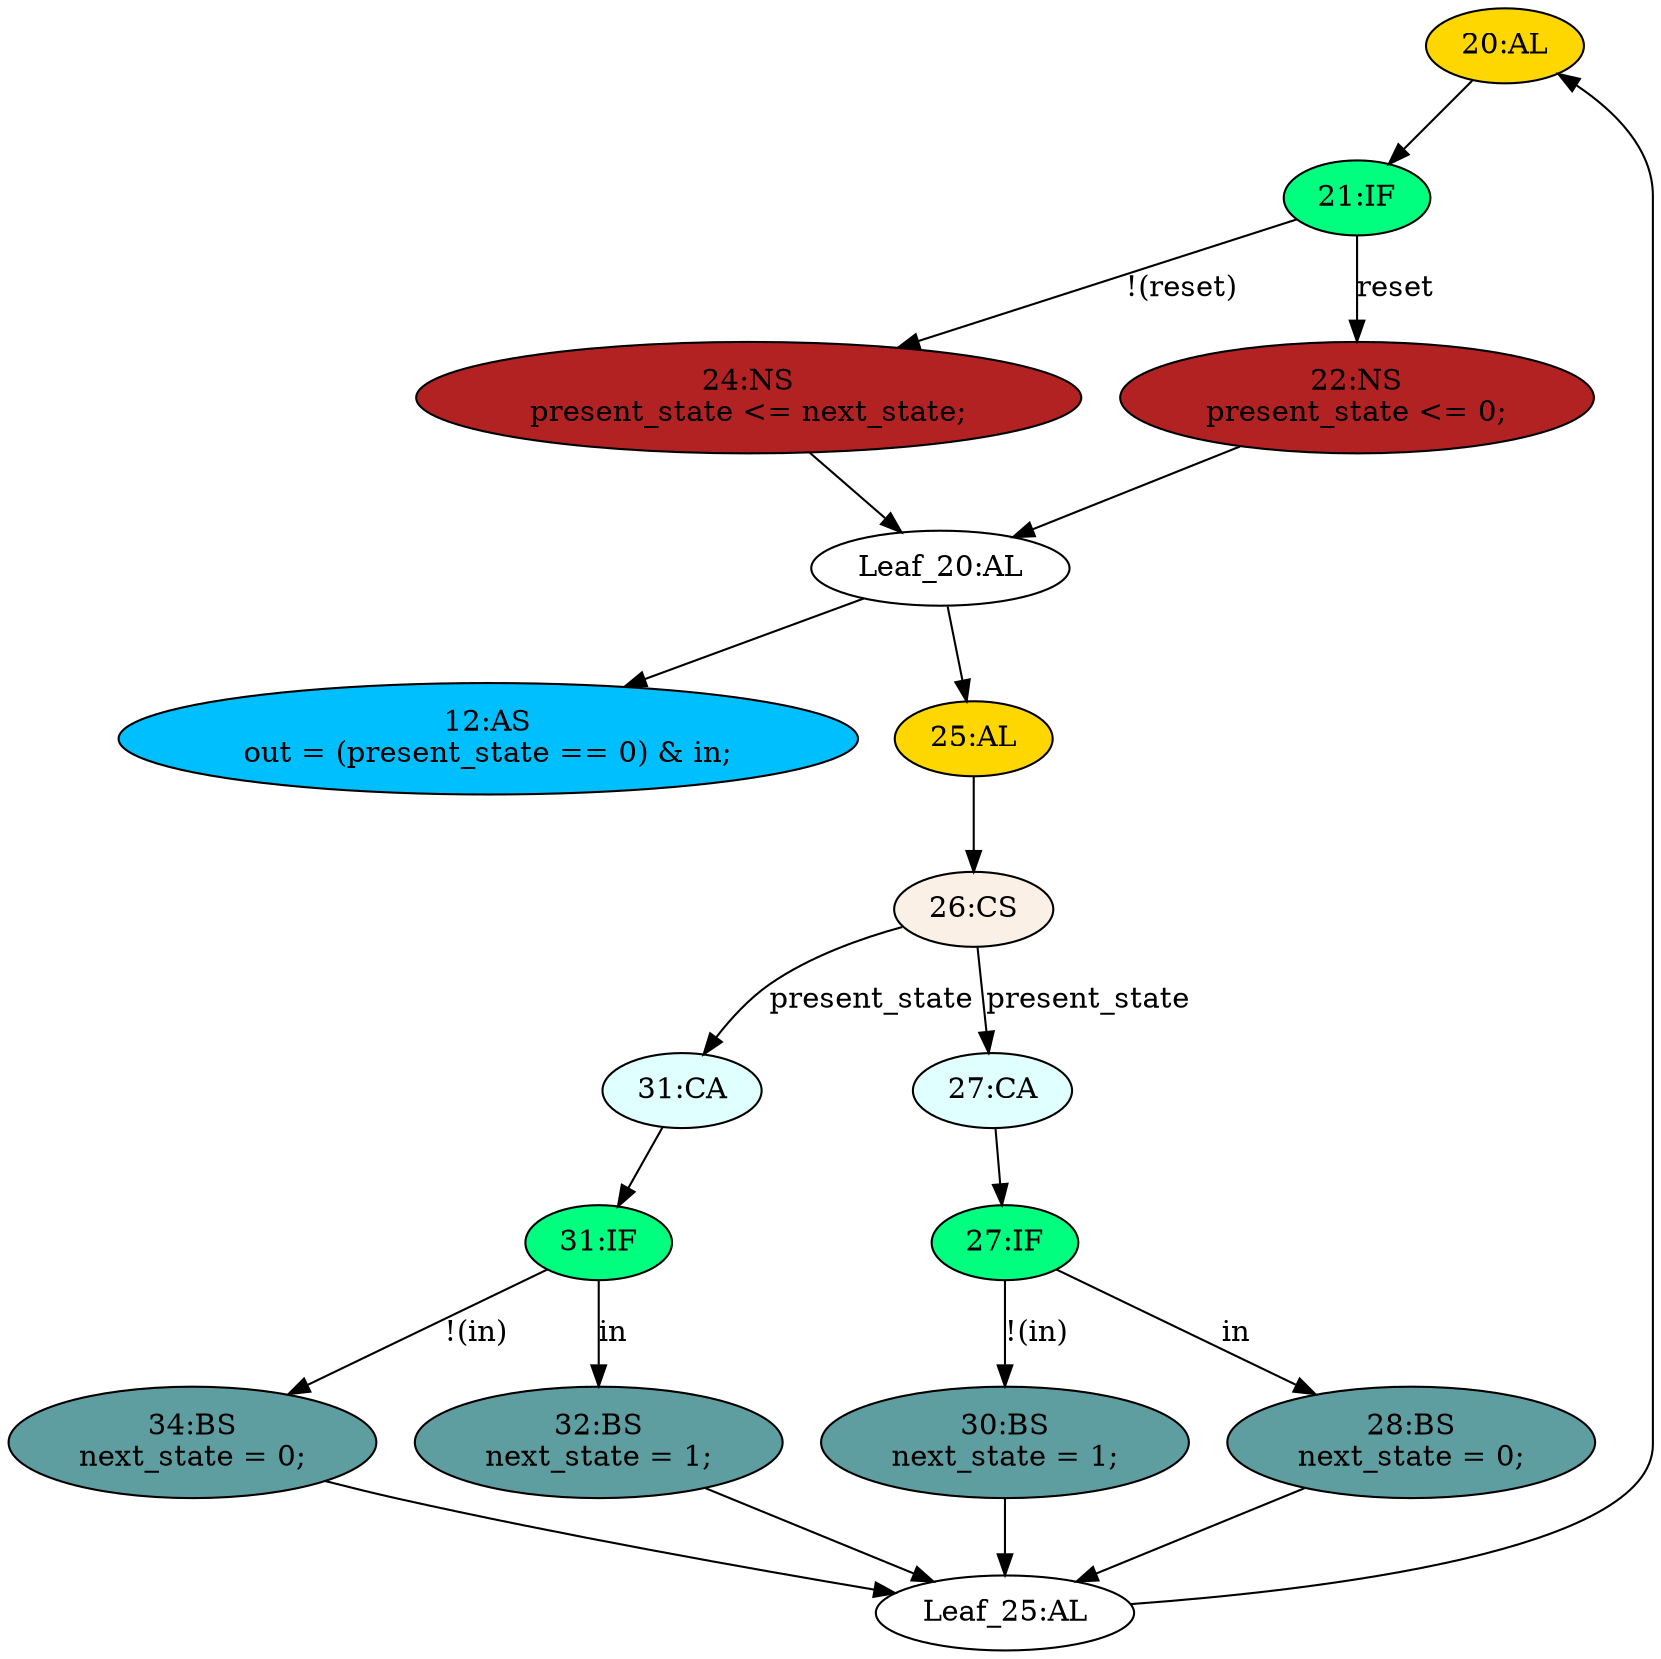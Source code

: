 strict digraph "compose( ,  )" {
	node [label="\N"];
	"20:AL"	[ast="<pyverilog.vparser.ast.Always object at 0x7f2cd10e3210>",
		clk_sens=True,
		fillcolor=gold,
		label="20:AL",
		sens="['clk']",
		statements="[]",
		style=filled,
		typ=Always,
		use_var="['reset', 'next_state']"];
	"21:IF"	[ast="<pyverilog.vparser.ast.IfStatement object at 0x7f2cd10f1550>",
		fillcolor=springgreen,
		label="21:IF",
		statements="[]",
		style=filled,
		typ=IfStatement];
	"20:AL" -> "21:IF"	[cond="[]",
		lineno=None];
	"27:IF"	[ast="<pyverilog.vparser.ast.IfStatement object at 0x7f2cd10e6290>",
		fillcolor=springgreen,
		label="27:IF",
		statements="[]",
		style=filled,
		typ=IfStatement];
	"30:BS"	[ast="<pyverilog.vparser.ast.BlockingSubstitution object at 0x7f2cd1160950>",
		fillcolor=cadetblue,
		label="30:BS
next_state = 1;",
		statements="[<pyverilog.vparser.ast.BlockingSubstitution object at 0x7f2cd1160950>]",
		style=filled,
		typ=BlockingSubstitution];
	"27:IF" -> "30:BS"	[cond="['in']",
		label="!(in)",
		lineno=27];
	"28:BS"	[ast="<pyverilog.vparser.ast.BlockingSubstitution object at 0x7f2cd10e6550>",
		fillcolor=cadetblue,
		label="28:BS
next_state = 0;",
		statements="[<pyverilog.vparser.ast.BlockingSubstitution object at 0x7f2cd10e6550>]",
		style=filled,
		typ=BlockingSubstitution];
	"27:IF" -> "28:BS"	[cond="['in']",
		label=in,
		lineno=27];
	"12:AS"	[ast="<pyverilog.vparser.ast.Assign object at 0x7f2cd10e3110>",
		def_var="['out']",
		fillcolor=deepskyblue,
		label="12:AS
out = (present_state == 0) & in;",
		statements="[]",
		style=filled,
		typ=Assign,
		use_var="['present_state', 'in']"];
	"34:BS"	[ast="<pyverilog.vparser.ast.BlockingSubstitution object at 0x7f2cd0d58c90>",
		fillcolor=cadetblue,
		label="34:BS
next_state = 0;",
		statements="[<pyverilog.vparser.ast.BlockingSubstitution object at 0x7f2cd0d58c90>]",
		style=filled,
		typ=BlockingSubstitution];
	"Leaf_25:AL"	[def_var="['next_state']",
		label="Leaf_25:AL"];
	"34:BS" -> "Leaf_25:AL"	[cond="[]",
		lineno=None];
	"31:CA"	[ast="<pyverilog.vparser.ast.Case object at 0x7f2cd1160fd0>",
		fillcolor=lightcyan,
		label="31:CA",
		statements="[]",
		style=filled,
		typ=Case];
	"31:IF"	[ast="<pyverilog.vparser.ast.IfStatement object at 0x7f2cd1106150>",
		fillcolor=springgreen,
		label="31:IF",
		statements="[]",
		style=filled,
		typ=IfStatement];
	"31:CA" -> "31:IF"	[cond="[]",
		lineno=None];
	"32:BS"	[ast="<pyverilog.vparser.ast.BlockingSubstitution object at 0x7f2cd1106510>",
		fillcolor=cadetblue,
		label="32:BS
next_state = 1;",
		statements="[<pyverilog.vparser.ast.BlockingSubstitution object at 0x7f2cd1106510>]",
		style=filled,
		typ=BlockingSubstitution];
	"32:BS" -> "Leaf_25:AL"	[cond="[]",
		lineno=None];
	"30:BS" -> "Leaf_25:AL"	[cond="[]",
		lineno=None];
	"24:NS"	[ast="<pyverilog.vparser.ast.NonblockingSubstitution object at 0x7f2cd10f1250>",
		fillcolor=firebrick,
		label="24:NS
present_state <= next_state;",
		statements="[<pyverilog.vparser.ast.NonblockingSubstitution object at 0x7f2cd10f1250>]",
		style=filled,
		typ=NonblockingSubstitution];
	"Leaf_20:AL"	[def_var="['present_state']",
		label="Leaf_20:AL"];
	"24:NS" -> "Leaf_20:AL"	[cond="[]",
		lineno=None];
	"27:CA"	[ast="<pyverilog.vparser.ast.Case object at 0x7f2cd10e6750>",
		fillcolor=lightcyan,
		label="27:CA",
		statements="[]",
		style=filled,
		typ=Case];
	"27:CA" -> "27:IF"	[cond="[]",
		lineno=None];
	"28:BS" -> "Leaf_25:AL"	[cond="[]",
		lineno=None];
	"25:AL"	[ast="<pyverilog.vparser.ast.Always object at 0x7f2cd10e6e90>",
		clk_sens=False,
		fillcolor=gold,
		label="25:AL",
		sens="['present_state', 'in']",
		statements="[]",
		style=filled,
		typ=Always,
		use_var="['present_state', 'in']"];
	"26:CS"	[ast="<pyverilog.vparser.ast.CaseStatement object at 0x7f2cd10e6450>",
		fillcolor=linen,
		label="26:CS",
		statements="[]",
		style=filled,
		typ=CaseStatement];
	"25:AL" -> "26:CS"	[cond="[]",
		lineno=None];
	"Leaf_25:AL" -> "20:AL";
	"31:IF" -> "34:BS"	[cond="['in']",
		label="!(in)",
		lineno=31];
	"31:IF" -> "32:BS"	[cond="['in']",
		label=in,
		lineno=31];
	"21:IF" -> "24:NS"	[cond="['reset']",
		label="!(reset)",
		lineno=21];
	"22:NS"	[ast="<pyverilog.vparser.ast.NonblockingSubstitution object at 0x7f2cd108ebd0>",
		fillcolor=firebrick,
		label="22:NS
present_state <= 0;",
		statements="[<pyverilog.vparser.ast.NonblockingSubstitution object at 0x7f2cd108ebd0>]",
		style=filled,
		typ=NonblockingSubstitution];
	"21:IF" -> "22:NS"	[cond="['reset']",
		label=reset,
		lineno=21];
	"26:CS" -> "31:CA"	[cond="['present_state']",
		label=present_state,
		lineno=26];
	"26:CS" -> "27:CA"	[cond="['present_state']",
		label=present_state,
		lineno=26];
	"22:NS" -> "Leaf_20:AL"	[cond="[]",
		lineno=None];
	"Leaf_20:AL" -> "12:AS";
	"Leaf_20:AL" -> "25:AL";
}

